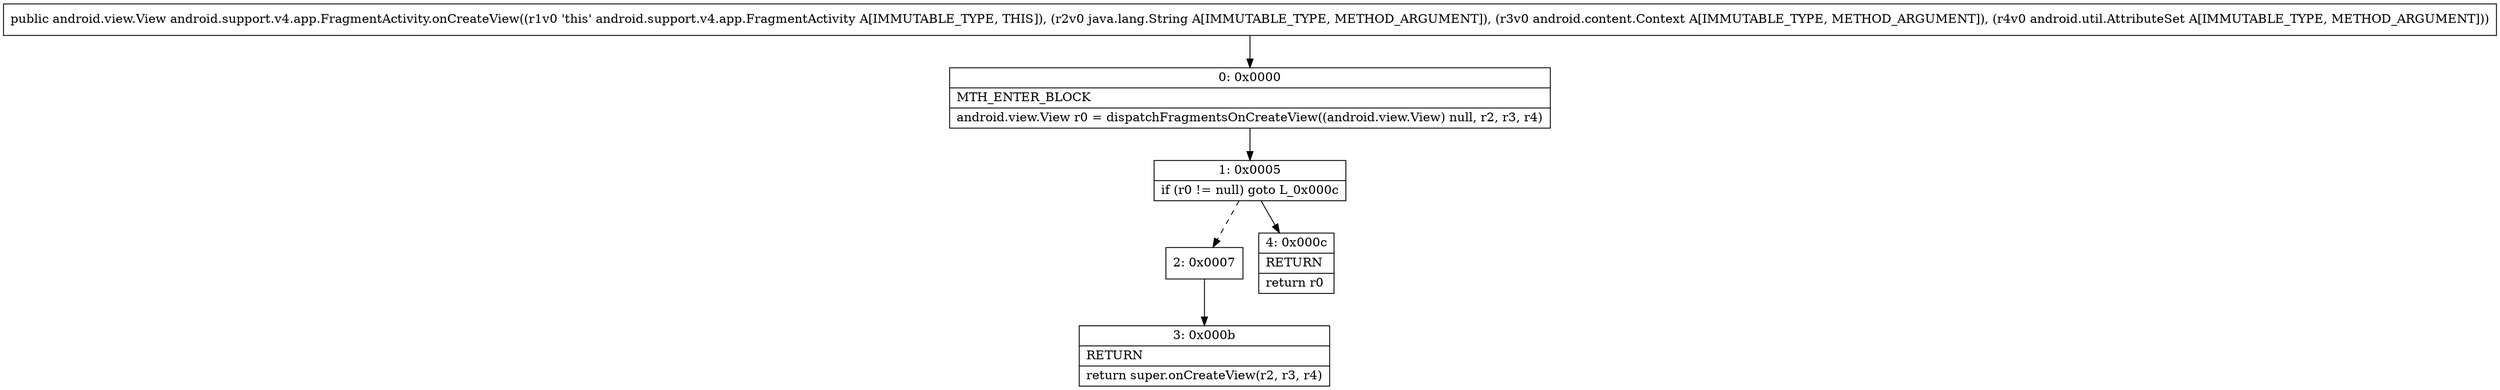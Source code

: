 digraph "CFG forandroid.support.v4.app.FragmentActivity.onCreateView(Ljava\/lang\/String;Landroid\/content\/Context;Landroid\/util\/AttributeSet;)Landroid\/view\/View;" {
Node_0 [shape=record,label="{0\:\ 0x0000|MTH_ENTER_BLOCK\l|android.view.View r0 = dispatchFragmentsOnCreateView((android.view.View) null, r2, r3, r4)\l}"];
Node_1 [shape=record,label="{1\:\ 0x0005|if (r0 != null) goto L_0x000c\l}"];
Node_2 [shape=record,label="{2\:\ 0x0007}"];
Node_3 [shape=record,label="{3\:\ 0x000b|RETURN\l|return super.onCreateView(r2, r3, r4)\l}"];
Node_4 [shape=record,label="{4\:\ 0x000c|RETURN\l|return r0\l}"];
MethodNode[shape=record,label="{public android.view.View android.support.v4.app.FragmentActivity.onCreateView((r1v0 'this' android.support.v4.app.FragmentActivity A[IMMUTABLE_TYPE, THIS]), (r2v0 java.lang.String A[IMMUTABLE_TYPE, METHOD_ARGUMENT]), (r3v0 android.content.Context A[IMMUTABLE_TYPE, METHOD_ARGUMENT]), (r4v0 android.util.AttributeSet A[IMMUTABLE_TYPE, METHOD_ARGUMENT])) }"];
MethodNode -> Node_0;
Node_0 -> Node_1;
Node_1 -> Node_2[style=dashed];
Node_1 -> Node_4;
Node_2 -> Node_3;
}

